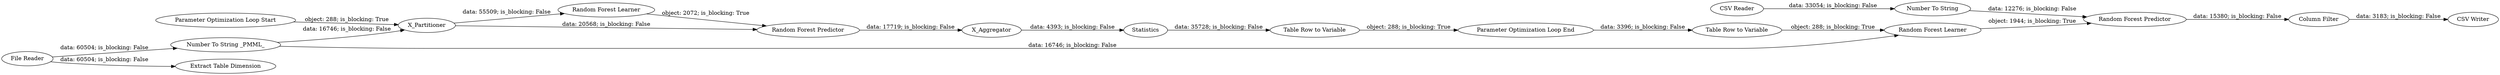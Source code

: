 digraph {
	"-3430386927278290046_32" [label=Statistics]
	"-3430386927278290046_35" [label="Table Row to Variable"]
	"-3430386927278290046_37" [label="Random Forest Predictor"]
	"-3430386927278290046_39" [label="Number To String"]
	"-3430386927278290046_27" [label="Parameter Optimization Loop Start"]
	"-3430386927278290046_33" [label="Parameter Optimization Loop End"]
	"-3430386927278290046_38" [label="CSV Reader"]
	"-3430386927278290046_41" [label="CSV Writer"]
	"-3430386927278290046_28" [label=X_Partitioner]
	"-3430386927278290046_29" [label="Random Forest Learner"]
	"-3430386927278290046_34" [label="Table Row to Variable"]
	"-3430386927278290046_31" [label=X_Aggregator]
	"-3430386927278290046_40" [label="Column Filter"]
	"-3430386927278290046_30" [label="Random Forest Predictor"]
	"-3430386927278290046_26" [label="Number To String _PMML_"]
	"-3430386927278290046_25" [label="Extract Table Dimension"]
	"-3430386927278290046_21" [label="File Reader"]
	"-3430386927278290046_36" [label="Random Forest Learner"]
	"-3430386927278290046_26" -> "-3430386927278290046_36" [label="data: 16746; is_blocking: False"]
	"-3430386927278290046_37" -> "-3430386927278290046_40" [label="data: 15380; is_blocking: False"]
	"-3430386927278290046_40" -> "-3430386927278290046_41" [label="data: 3183; is_blocking: False"]
	"-3430386927278290046_32" -> "-3430386927278290046_34" [label="data: 35728; is_blocking: False"]
	"-3430386927278290046_28" -> "-3430386927278290046_30" [label="data: 20568; is_blocking: False"]
	"-3430386927278290046_35" -> "-3430386927278290046_36" [label="object: 288; is_blocking: True"]
	"-3430386927278290046_21" -> "-3430386927278290046_25" [label="data: 60504; is_blocking: False"]
	"-3430386927278290046_38" -> "-3430386927278290046_39" [label="data: 33054; is_blocking: False"]
	"-3430386927278290046_27" -> "-3430386927278290046_28" [label="object: 288; is_blocking: True"]
	"-3430386927278290046_34" -> "-3430386927278290046_33" [label="object: 288; is_blocking: True"]
	"-3430386927278290046_29" -> "-3430386927278290046_30" [label="object: 2072; is_blocking: True"]
	"-3430386927278290046_39" -> "-3430386927278290046_37" [label="data: 12276; is_blocking: False"]
	"-3430386927278290046_28" -> "-3430386927278290046_29" [label="data: 55509; is_blocking: False"]
	"-3430386927278290046_33" -> "-3430386927278290046_35" [label="data: 3396; is_blocking: False"]
	"-3430386927278290046_36" -> "-3430386927278290046_37" [label="object: 1944; is_blocking: True"]
	"-3430386927278290046_31" -> "-3430386927278290046_32" [label="data: 4393; is_blocking: False"]
	"-3430386927278290046_26" -> "-3430386927278290046_28" [label="data: 16746; is_blocking: False"]
	"-3430386927278290046_30" -> "-3430386927278290046_31" [label="data: 17719; is_blocking: False"]
	"-3430386927278290046_21" -> "-3430386927278290046_26" [label="data: 60504; is_blocking: False"]
	rankdir=LR
}
